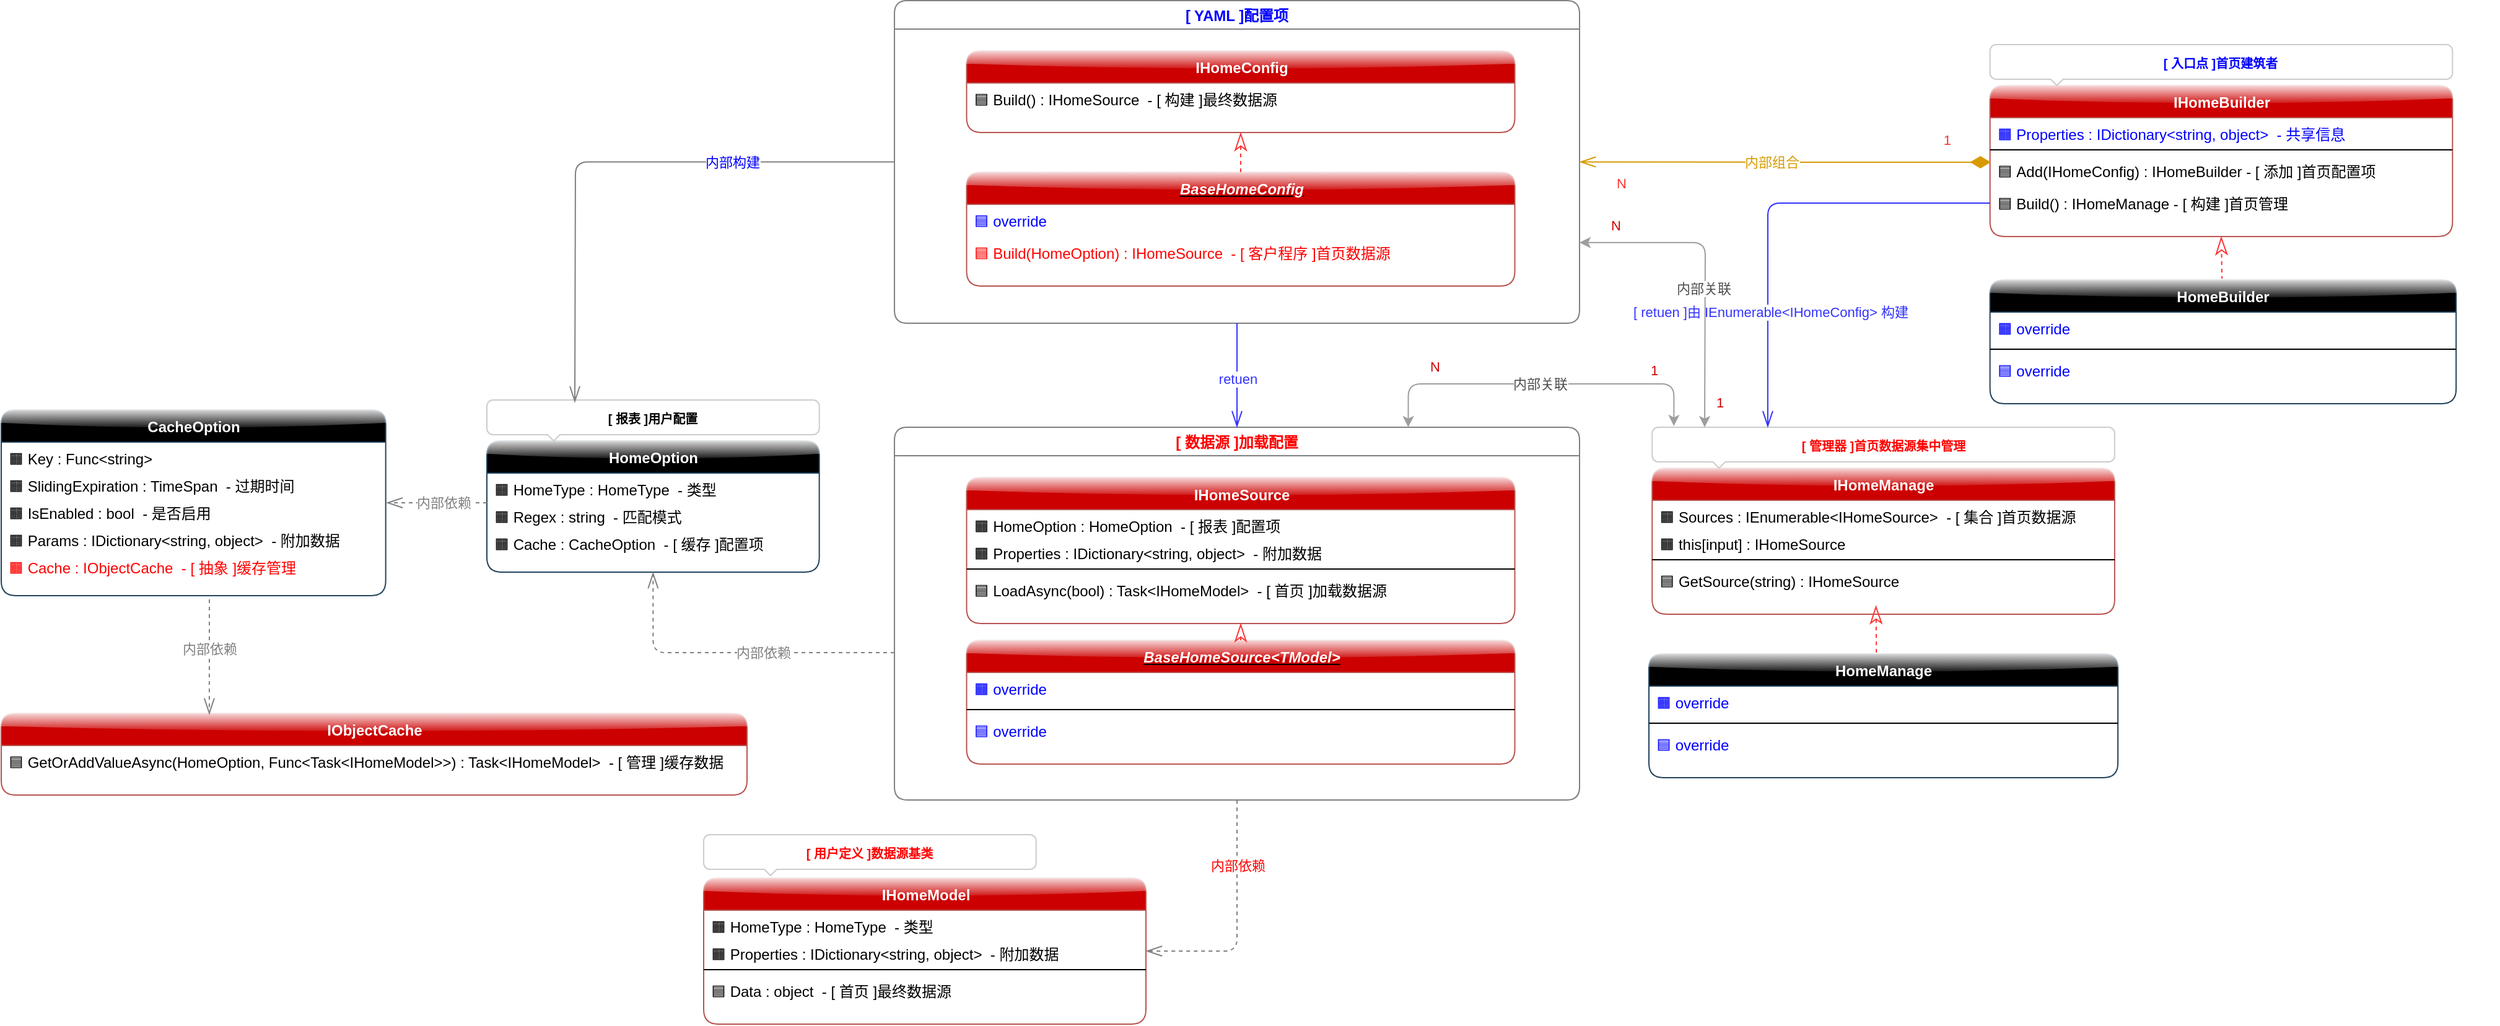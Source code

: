 <mxfile version="15.8.7" type="device"><diagram id="SY7ns65x8d1yD-m2NZGZ" name="第 1 页"><mxGraphModel dx="1929" dy="865" grid="1" gridSize="7" guides="1" tooltips="1" connect="1" arrows="1" fold="1" page="1" pageScale="1" pageWidth="827" pageHeight="1169" math="0" shadow="0"><root><mxCell id="0"/><mxCell id="1" parent="0"/><mxCell id="hZXNGNh2uMzxgS16nsHw-1" value="" style="group;rounded=1;" parent="1" vertex="1" connectable="0"><mxGeometry x="812" y="168" width="448" height="175" as="geometry"/></mxCell><mxCell id="hZXNGNh2uMzxgS16nsHw-2" value="&lt;div style=&quot;text-align: left&quot;&gt;&lt;font color=&quot;#ffffff&quot;&gt;IHomeBuilder&lt;/font&gt;&lt;br&gt;&lt;/div&gt;" style="swimlane;fontStyle=1;align=center;verticalAlign=top;childLayout=stackLayout;horizontal=1;startSize=26;horizontalStack=0;resizeParent=1;resizeParentMax=0;resizeLast=0;collapsible=1;marginBottom=0;html=1;strokeColor=#b85450;fillColor=#CC0000;glass=1;rounded=1;" parent="hZXNGNh2uMzxgS16nsHw-1" vertex="1"><mxGeometry x="37.333" y="53" width="373.333" height="122" as="geometry"><mxRectangle x="37.333" y="53" width="105" height="28" as="alternateBounds"/></mxGeometry></mxCell><mxCell id="hZXNGNh2uMzxgS16nsHw-3" value="🟧 Properties : IDictionary&lt;string, object&gt;  - 共享信息" style="text;strokeColor=none;fillColor=none;align=left;verticalAlign=top;spacingLeft=4;spacingRight=4;overflow=hidden;rotatable=0;points=[[0,0.5],[1,0.5]];portConstraint=eastwest;rounded=1;fontColor=#0000FF;" parent="hZXNGNh2uMzxgS16nsHw-2" vertex="1"><mxGeometry y="26" width="373.333" height="22" as="geometry"/></mxCell><mxCell id="hZXNGNh2uMzxgS16nsHw-4" value="" style="line;strokeWidth=1;fillColor=none;align=left;verticalAlign=middle;spacingTop=-1;spacingLeft=3;spacingRight=3;rotatable=0;labelPosition=right;points=[];portConstraint=eastwest;rounded=1;" parent="hZXNGNh2uMzxgS16nsHw-2" vertex="1"><mxGeometry y="48" width="373.333" height="8" as="geometry"/></mxCell><mxCell id="hZXNGNh2uMzxgS16nsHw-5" value="🟦 Add(IHomeConfig) : IHomeBuilder - [ 添加 ]首页配置项" style="text;strokeColor=none;fillColor=none;align=left;verticalAlign=top;spacingLeft=4;spacingRight=4;overflow=hidden;rotatable=0;points=[[0,0.5],[1,0.5]];portConstraint=eastwest;rounded=1;" parent="hZXNGNh2uMzxgS16nsHw-2" vertex="1"><mxGeometry y="56" width="373.333" height="26" as="geometry"/></mxCell><mxCell id="hZXNGNh2uMzxgS16nsHw-7" value="🟦 Build() : IHomeManage - [ 构建 ]首页管理" style="text;strokeColor=none;fillColor=none;align=left;verticalAlign=top;spacingLeft=4;spacingRight=4;overflow=hidden;rotatable=0;points=[[0,0.5],[1,0.5]];portConstraint=eastwest;rounded=1;" parent="hZXNGNh2uMzxgS16nsHw-2" vertex="1"><mxGeometry y="82" width="373.333" height="26" as="geometry"/></mxCell><mxCell id="hZXNGNh2uMzxgS16nsHw-21" value="" style="text;strokeColor=none;fillColor=none;align=left;verticalAlign=middle;spacingTop=-1;spacingLeft=4;spacingRight=4;rotatable=0;labelPosition=right;points=[];portConstraint=eastwest;" parent="hZXNGNh2uMzxgS16nsHw-2" vertex="1"><mxGeometry y="108" width="373.333" height="14" as="geometry"/></mxCell><mxCell id="hZXNGNh2uMzxgS16nsHw-6" value="&lt;font color=&quot;#0000ff&quot;&gt;[ 入口点 ]首页建筑者&lt;/font&gt;" style="html=1;shadow=0;dashed=0;shape=mxgraph.bootstrap.popover;fillColor=#ffffff;strokeColor=#CCCCCC;dx=54;dy=5;rSize=5;whiteSpace=wrap;verticalAlign=top;spacing=10;fontSize=10;spacingLeft=0;align=center;spacingTop=-5;sketch=0;rounded=1;fontStyle=1" parent="hZXNGNh2uMzxgS16nsHw-1" vertex="1"><mxGeometry x="37.333" y="20" width="373.333" height="33" as="geometry"/></mxCell><mxCell id="hZXNGNh2uMzxgS16nsHw-14" value="" style="endArrow=classicThin;dashed=1;endFill=0;endSize=12;html=1;startSize=6;strokeColor=#FF3333;entryX=0.5;entryY=1;entryDx=0;entryDy=0;" parent="1" source="hZXNGNh2uMzxgS16nsHw-15" target="hZXNGNh2uMzxgS16nsHw-2" edge="1"><mxGeometry width="160" relative="1" as="geometry"><mxPoint x="1023" y="385" as="sourcePoint"/><mxPoint x="1023" y="343" as="targetPoint"/></mxGeometry></mxCell><mxCell id="hZXNGNh2uMzxgS16nsHw-15" value="&lt;font color=&quot;#ffffff&quot;&gt;HomeBuilder&lt;/font&gt;" style="swimlane;fontStyle=1;align=center;verticalAlign=top;childLayout=stackLayout;horizontal=1;startSize=26;horizontalStack=0;resizeParent=1;resizeParentMax=0;resizeLast=0;collapsible=1;marginBottom=0;html=1;strokeColor=#23445d;glass=1;fillColor=#000000;rounded=1;" parent="1" vertex="1"><mxGeometry x="849.33" y="378" width="376.25" height="100" as="geometry"/></mxCell><mxCell id="hZXNGNh2uMzxgS16nsHw-20" value="🟧 override" style="text;strokeColor=none;fillColor=none;align=left;verticalAlign=top;spacingLeft=4;spacingRight=4;overflow=hidden;rotatable=0;points=[[0,0.5],[1,0.5]];portConstraint=eastwest;fontColor=#0000FF;rounded=1;" parent="hZXNGNh2uMzxgS16nsHw-15" vertex="1"><mxGeometry y="26" width="376.25" height="26" as="geometry"/></mxCell><mxCell id="hZXNGNh2uMzxgS16nsHw-17" value="" style="line;strokeWidth=1;fillColor=none;align=left;verticalAlign=middle;spacingTop=-1;spacingLeft=3;spacingRight=3;rotatable=0;labelPosition=right;points=[];portConstraint=eastwest;rounded=1;" parent="hZXNGNh2uMzxgS16nsHw-15" vertex="1"><mxGeometry y="52" width="376.25" height="8" as="geometry"/></mxCell><mxCell id="hZXNGNh2uMzxgS16nsHw-19" value="🟦 override" style="text;strokeColor=none;fillColor=none;align=left;verticalAlign=top;spacingLeft=4;spacingRight=4;overflow=hidden;rotatable=0;points=[[0,0.5],[1,0.5]];portConstraint=eastwest;fontColor=#0000FF;rounded=1;" parent="hZXNGNh2uMzxgS16nsHw-15" vertex="1"><mxGeometry y="60" width="376.25" height="26" as="geometry"/></mxCell><mxCell id="hZXNGNh2uMzxgS16nsHw-22" value="" style="text;strokeColor=none;fillColor=none;align=left;verticalAlign=middle;spacingTop=-1;spacingLeft=4;spacingRight=4;rotatable=0;labelPosition=right;points=[];portConstraint=eastwest;" parent="hZXNGNh2uMzxgS16nsHw-15" vertex="1"><mxGeometry y="86" width="376.25" height="14" as="geometry"/></mxCell><mxCell id="hZXNGNh2uMzxgS16nsHw-38" value="[ YAML ]配置项" style="swimlane;sketch=0;strokeColor=#808080;align=center;rounded=1;fontColor=#0000FF;" parent="1" vertex="1"><mxGeometry x="-35" y="152.5" width="553" height="260.5" as="geometry"><mxRectangle x="-35" y="152.5" width="84" height="28" as="alternateBounds"/></mxGeometry></mxCell><mxCell id="hZXNGNh2uMzxgS16nsHw-32" value="" style="group;rounded=1;" parent="hZXNGNh2uMzxgS16nsHw-38" vertex="1" connectable="0"><mxGeometry x="14" y="85.5" width="531" height="155" as="geometry"/></mxCell><mxCell id="hZXNGNh2uMzxgS16nsHw-33" value="&lt;div style=&quot;text-align: left&quot;&gt;&lt;font color=&quot;#ffffff&quot;&gt;BaseHomeConfig&lt;/font&gt;&lt;br&gt;&lt;/div&gt;" style="swimlane;fontStyle=7;align=center;verticalAlign=top;childLayout=stackLayout;horizontal=1;startSize=26;horizontalStack=0;resizeParent=1;resizeParentMax=0;resizeLast=0;collapsible=1;marginBottom=0;html=1;strokeColor=#b85450;fillColor=#CC0000;glass=1;rounded=1;" parent="hZXNGNh2uMzxgS16nsHw-32" vertex="1"><mxGeometry x="44.25" y="53" width="442.5" height="92" as="geometry"/></mxCell><mxCell id="hZXNGNh2uMzxgS16nsHw-41" value="🟦 override" style="text;strokeColor=none;fillColor=none;align=left;verticalAlign=top;spacingLeft=4;spacingRight=4;overflow=hidden;rotatable=0;points=[[0,0.5],[1,0.5]];portConstraint=eastwest;fontColor=#0000FF;rounded=1;" parent="hZXNGNh2uMzxgS16nsHw-33" vertex="1"><mxGeometry y="26" width="442.5" height="26" as="geometry"/></mxCell><mxCell id="hZXNGNh2uMzxgS16nsHw-42" value="🟦 Build(HomeOption) : IHomeSource  - [ 客户程序 ]首页数据源" style="text;strokeColor=none;fillColor=none;align=left;verticalAlign=top;spacingLeft=4;spacingRight=4;overflow=hidden;rotatable=0;points=[[0,0.5],[1,0.5]];portConstraint=eastwest;rounded=1;fontColor=#FF0000;" parent="hZXNGNh2uMzxgS16nsHw-33" vertex="1"><mxGeometry y="52" width="442.5" height="26" as="geometry"/></mxCell><mxCell id="hZXNGNh2uMzxgS16nsHw-43" value="" style="text;strokeColor=none;fillColor=none;align=left;verticalAlign=middle;spacingTop=-1;spacingLeft=4;spacingRight=4;rotatable=0;labelPosition=right;points=[];portConstraint=eastwest;fontColor=#0000FF;" parent="hZXNGNh2uMzxgS16nsHw-33" vertex="1"><mxGeometry y="78" width="442.5" height="14" as="geometry"/></mxCell><mxCell id="hZXNGNh2uMzxgS16nsHw-40" value="" style="endArrow=classicThin;dashed=1;endFill=0;endSize=12;html=1;startSize=6;strokeColor=#FF3333;exitX=0.5;exitY=0;exitDx=0;exitDy=0;entryX=0.5;entryY=1;entryDx=0;entryDy=0;" parent="hZXNGNh2uMzxgS16nsHw-38" source="hZXNGNh2uMzxgS16nsHw-33" target="hZXNGNh2uMzxgS16nsHw-25" edge="1"><mxGeometry width="160" relative="1" as="geometry"><mxPoint x="484.433" y="266" as="sourcePoint"/><mxPoint x="246" y="161" as="targetPoint"/></mxGeometry></mxCell><mxCell id="hZXNGNh2uMzxgS16nsHw-25" value="&lt;div style=&quot;text-align: left&quot;&gt;&lt;font color=&quot;#ffffff&quot;&gt;IHomeConfig&lt;/font&gt;&lt;br&gt;&lt;/div&gt;" style="swimlane;fontStyle=1;align=center;verticalAlign=top;childLayout=stackLayout;horizontal=1;startSize=26;horizontalStack=0;resizeParent=1;resizeParentMax=0;resizeLast=0;collapsible=1;marginBottom=0;html=1;strokeColor=#b85450;fillColor=#CC0000;glass=1;rounded=1;" parent="hZXNGNh2uMzxgS16nsHw-38" vertex="1"><mxGeometry x="58.25" y="40.5" width="442.5" height="66" as="geometry"><mxRectangle x="37.333" y="53" width="105" height="28" as="alternateBounds"/></mxGeometry></mxCell><mxCell id="hZXNGNh2uMzxgS16nsHw-28" value="🟦 Build() : IHomeSource  - [ 构建 ]最终数据源" style="text;strokeColor=none;fillColor=none;align=left;verticalAlign=top;spacingLeft=4;spacingRight=4;overflow=hidden;rotatable=0;points=[[0,0.5],[1,0.5]];portConstraint=eastwest;rounded=1;" parent="hZXNGNh2uMzxgS16nsHw-25" vertex="1"><mxGeometry y="26" width="442.5" height="26" as="geometry"/></mxCell><mxCell id="hZXNGNh2uMzxgS16nsHw-30" value="" style="text;strokeColor=none;fillColor=none;align=left;verticalAlign=middle;spacingTop=-1;spacingLeft=4;spacingRight=4;rotatable=0;labelPosition=right;points=[];portConstraint=eastwest;" parent="hZXNGNh2uMzxgS16nsHw-25" vertex="1"><mxGeometry y="52" width="442.5" height="14" as="geometry"/></mxCell><mxCell id="hZXNGNh2uMzxgS16nsHw-49" value="" style="group;rounded=1;" parent="1" vertex="1" connectable="0"><mxGeometry x="-378" y="455" width="322" height="159" as="geometry"/></mxCell><mxCell id="hZXNGNh2uMzxgS16nsHw-50" value="&lt;font color=&quot;#ffffff&quot;&gt;HomeOption&lt;/font&gt;" style="swimlane;fontStyle=1;align=center;verticalAlign=top;childLayout=stackLayout;horizontal=1;startSize=26;horizontalStack=0;resizeParent=1;resizeParentMax=0;resizeLast=0;collapsible=1;marginBottom=0;html=1;strokeColor=#23445d;glass=1;fillColor=#000000;rounded=1;" parent="hZXNGNh2uMzxgS16nsHw-49" vertex="1"><mxGeometry x="14.003" y="53" width="268.333" height="106" as="geometry"><mxRectangle x="14.003" y="53" width="98" height="28" as="alternateBounds"/></mxGeometry></mxCell><mxCell id="jyAN3Wuhjt9Z0SbVjXpQ-43" value="🟧 HomeType : HomeType  - 类型" style="text;strokeColor=none;fillColor=none;align=left;verticalAlign=top;spacingLeft=4;spacingRight=4;overflow=hidden;rotatable=0;points=[[0,0.5],[1,0.5]];portConstraint=eastwest;rounded=1;" parent="hZXNGNh2uMzxgS16nsHw-50" vertex="1"><mxGeometry y="26" width="268.333" height="22" as="geometry"/></mxCell><mxCell id="jyAN3Wuhjt9Z0SbVjXpQ-41" value="🟧 Regex : string  - 匹配模式" style="text;strokeColor=none;fillColor=none;align=left;verticalAlign=top;spacingLeft=4;spacingRight=4;overflow=hidden;rotatable=0;points=[[0,0.5],[1,0.5]];portConstraint=eastwest;rounded=1;" parent="hZXNGNh2uMzxgS16nsHw-50" vertex="1"><mxGeometry y="48" width="268.333" height="22" as="geometry"/></mxCell><mxCell id="jyAN3Wuhjt9Z0SbVjXpQ-42" value="🟧 Cache : CacheOption  - [ 缓存 ]配置项" style="text;strokeColor=none;fillColor=none;align=left;verticalAlign=top;spacingLeft=4;spacingRight=4;overflow=hidden;rotatable=0;points=[[0,0.5],[1,0.5]];portConstraint=eastwest;rounded=1;" parent="hZXNGNh2uMzxgS16nsHw-50" vertex="1"><mxGeometry y="70" width="268.333" height="22" as="geometry"/></mxCell><mxCell id="hZXNGNh2uMzxgS16nsHw-58" value="" style="text;strokeColor=none;fillColor=none;align=left;verticalAlign=middle;spacingTop=-1;spacingLeft=4;spacingRight=4;rotatable=0;labelPosition=right;points=[];portConstraint=eastwest;fontColor=#FF0000;" parent="hZXNGNh2uMzxgS16nsHw-50" vertex="1"><mxGeometry y="92" width="268.333" height="14" as="geometry"/></mxCell><mxCell id="hZXNGNh2uMzxgS16nsHw-54" value="&lt;b&gt;[ 报表 ]用户配置&lt;/b&gt;" style="html=1;shadow=0;dashed=0;shape=mxgraph.bootstrap.popover;fillColor=#ffffff;strokeColor=#CCCCCC;dx=54;dy=5;rSize=5;whiteSpace=wrap;verticalAlign=top;spacing=10;fontSize=10;spacingLeft=0;align=center;spacingTop=-5;sketch=0;rounded=1;" parent="hZXNGNh2uMzxgS16nsHw-49" vertex="1"><mxGeometry x="14.003" y="20" width="268.333" height="33" as="geometry"/></mxCell><mxCell id="hZXNGNh2uMzxgS16nsHw-59" value="&lt;font color=&quot;#0000ff&quot;&gt;内部构建&lt;/font&gt;" style="endArrow=openThin;endSize=11;html=1;fontColor=#000000;endFill=0;fillColor=#bac8d3;strokeColor=#808080;edgeStyle=orthogonalEdgeStyle;exitX=0;exitY=0.5;exitDx=0;exitDy=0;" parent="1" source="hZXNGNh2uMzxgS16nsHw-38" edge="1"><mxGeometry x="-0.418" width="160" relative="1" as="geometry"><mxPoint x="-35" y="390" as="sourcePoint"/><mxPoint x="-293" y="477" as="targetPoint"/><mxPoint as="offset"/></mxGeometry></mxCell><mxCell id="jyAN3Wuhjt9Z0SbVjXpQ-1" value="&lt;font color=&quot;#d79b00&quot;&gt;内部组合&lt;/font&gt;" style="endArrow=openThin;html=1;endSize=11;startArrow=diamondThin;startSize=14;startFill=1;edgeStyle=orthogonalEdgeStyle;fontColor=#000000;fillColor=#ffcd28;gradientColor=#ffa500;strokeColor=#D79B00;endFill=0;exitX=0.002;exitY=0.231;exitDx=0;exitDy=0;entryX=1;entryY=0.5;entryDx=0;entryDy=0;exitPerimeter=0;" parent="1" source="hZXNGNh2uMzxgS16nsHw-5" target="hZXNGNh2uMzxgS16nsHw-38" edge="1"><mxGeometry x="0.067" relative="1" as="geometry"><mxPoint x="371" y="192" as="sourcePoint"/><mxPoint x="371" y="42" as="targetPoint"/><mxPoint as="offset"/></mxGeometry></mxCell><mxCell id="jyAN3Wuhjt9Z0SbVjXpQ-2" value="N" style="edgeLabel;resizable=0;html=1;align=left;verticalAlign=top;fontColor=#FF3333;rounded=1;" parent="jyAN3Wuhjt9Z0SbVjXpQ-1" connectable="0" vertex="1"><mxGeometry x="-1" relative="1" as="geometry"><mxPoint x="-304.08" y="3.99" as="offset"/></mxGeometry></mxCell><mxCell id="jyAN3Wuhjt9Z0SbVjXpQ-3" value="1" style="edgeLabel;resizable=0;html=1;align=right;verticalAlign=top;fontColor=#FF3333;rounded=1;" parent="jyAN3Wuhjt9Z0SbVjXpQ-1" connectable="0" vertex="1"><mxGeometry x="1" relative="1" as="geometry"><mxPoint x="300.72" y="-30.75" as="offset"/></mxGeometry></mxCell><mxCell id="jyAN3Wuhjt9Z0SbVjXpQ-4" value="[ 数据源 ]加载配置" style="swimlane;sketch=0;strokeColor=#808080;align=center;rounded=1;fontColor=#FF0000;" parent="1" vertex="1"><mxGeometry x="-35" y="497" width="553" height="301" as="geometry"><mxRectangle x="-35" y="497" width="84" height="28" as="alternateBounds"/></mxGeometry></mxCell><mxCell id="jyAN3Wuhjt9Z0SbVjXpQ-5" value="" style="group;rounded=1;" parent="jyAN3Wuhjt9Z0SbVjXpQ-4" vertex="1" connectable="0"><mxGeometry x="14" y="119" width="531" height="155" as="geometry"/></mxCell><mxCell id="jyAN3Wuhjt9Z0SbVjXpQ-6" value="&lt;div style=&quot;text-align: left&quot;&gt;&lt;font color=&quot;#ffffff&quot;&gt;BaseHomeSource&amp;lt;TModel&amp;gt;&lt;/font&gt;&lt;br&gt;&lt;/div&gt;" style="swimlane;fontStyle=7;align=center;verticalAlign=top;childLayout=stackLayout;horizontal=1;startSize=26;horizontalStack=0;resizeParent=1;resizeParentMax=0;resizeLast=0;collapsible=1;marginBottom=0;html=1;strokeColor=#b85450;fillColor=#CC0000;glass=1;rounded=1;" parent="jyAN3Wuhjt9Z0SbVjXpQ-5" vertex="1"><mxGeometry x="44.25" y="53" width="442.5" height="100" as="geometry"/></mxCell><mxCell id="jyAN3Wuhjt9Z0SbVjXpQ-16" value="🟧 override" style="text;strokeColor=none;fillColor=none;align=left;verticalAlign=top;spacingLeft=4;spacingRight=4;overflow=hidden;rotatable=0;points=[[0,0.5],[1,0.5]];portConstraint=eastwest;fontColor=#0000FF;rounded=1;" parent="jyAN3Wuhjt9Z0SbVjXpQ-6" vertex="1"><mxGeometry y="26" width="442.5" height="26" as="geometry"/></mxCell><mxCell id="jyAN3Wuhjt9Z0SbVjXpQ-17" value="" style="line;strokeWidth=1;fillColor=none;align=left;verticalAlign=middle;spacingTop=-1;spacingLeft=3;spacingRight=3;rotatable=0;labelPosition=right;points=[];portConstraint=eastwest;rounded=1;" parent="jyAN3Wuhjt9Z0SbVjXpQ-6" vertex="1"><mxGeometry y="52" width="442.5" height="8" as="geometry"/></mxCell><mxCell id="jyAN3Wuhjt9Z0SbVjXpQ-7" value="🟦 override" style="text;strokeColor=none;fillColor=none;align=left;verticalAlign=top;spacingLeft=4;spacingRight=4;overflow=hidden;rotatable=0;points=[[0,0.5],[1,0.5]];portConstraint=eastwest;fontColor=#0000FF;rounded=1;" parent="jyAN3Wuhjt9Z0SbVjXpQ-6" vertex="1"><mxGeometry y="60" width="442.5" height="26" as="geometry"/></mxCell><mxCell id="jyAN3Wuhjt9Z0SbVjXpQ-9" value="" style="text;strokeColor=none;fillColor=none;align=left;verticalAlign=middle;spacingTop=-1;spacingLeft=4;spacingRight=4;rotatable=0;labelPosition=right;points=[];portConstraint=eastwest;fontColor=#0000FF;" parent="jyAN3Wuhjt9Z0SbVjXpQ-6" vertex="1"><mxGeometry y="86" width="442.5" height="14" as="geometry"/></mxCell><mxCell id="jyAN3Wuhjt9Z0SbVjXpQ-10" value="" style="endArrow=classicThin;dashed=1;endFill=0;endSize=12;html=1;startSize=6;strokeColor=#FF3333;exitX=0.5;exitY=0;exitDx=0;exitDy=0;entryX=0.5;entryY=1;entryDx=0;entryDy=0;" parent="jyAN3Wuhjt9Z0SbVjXpQ-4" source="jyAN3Wuhjt9Z0SbVjXpQ-6" target="jyAN3Wuhjt9Z0SbVjXpQ-11" edge="1"><mxGeometry width="160" relative="1" as="geometry"><mxPoint x="484.433" y="266" as="sourcePoint"/><mxPoint x="246" y="161" as="targetPoint"/></mxGeometry></mxCell><mxCell id="jyAN3Wuhjt9Z0SbVjXpQ-11" value="&lt;div style=&quot;text-align: left&quot;&gt;&lt;font color=&quot;#ffffff&quot;&gt;IHomeSource&lt;/font&gt;&lt;br&gt;&lt;/div&gt;" style="swimlane;fontStyle=1;align=center;verticalAlign=top;childLayout=stackLayout;horizontal=1;startSize=26;horizontalStack=0;resizeParent=1;resizeParentMax=0;resizeLast=0;collapsible=1;marginBottom=0;html=1;strokeColor=#b85450;fillColor=#CC0000;glass=1;rounded=1;" parent="jyAN3Wuhjt9Z0SbVjXpQ-4" vertex="1"><mxGeometry x="58.25" y="40.5" width="442.5" height="118" as="geometry"><mxRectangle x="37.333" y="53" width="105" height="28" as="alternateBounds"/></mxGeometry></mxCell><mxCell id="jyAN3Wuhjt9Z0SbVjXpQ-14" value="🟧 HomeOption : HomeOption  - [ 报表 ]配置项" style="text;strokeColor=none;fillColor=none;align=left;verticalAlign=top;spacingLeft=4;spacingRight=4;overflow=hidden;rotatable=0;points=[[0,0.5],[1,0.5]];portConstraint=eastwest;rounded=1;" parent="jyAN3Wuhjt9Z0SbVjXpQ-11" vertex="1"><mxGeometry y="26" width="442.5" height="22" as="geometry"/></mxCell><mxCell id="uNJPFzt8J9n4XxDeCnJy-1" value="🟧 Properties : IDictionary&lt;string, object&gt;  - 附加数据" style="text;strokeColor=none;fillColor=none;align=left;verticalAlign=top;spacingLeft=4;spacingRight=4;overflow=hidden;rotatable=0;points=[[0,0.5],[1,0.5]];portConstraint=eastwest;rounded=1;fontColor=#000000;" vertex="1" parent="jyAN3Wuhjt9Z0SbVjXpQ-11"><mxGeometry y="48" width="442.5" height="22" as="geometry"/></mxCell><mxCell id="jyAN3Wuhjt9Z0SbVjXpQ-15" value="" style="line;strokeWidth=1;fillColor=none;align=left;verticalAlign=middle;spacingTop=-1;spacingLeft=3;spacingRight=3;rotatable=0;labelPosition=right;points=[];portConstraint=eastwest;rounded=1;" parent="jyAN3Wuhjt9Z0SbVjXpQ-11" vertex="1"><mxGeometry y="70" width="442.5" height="8" as="geometry"/></mxCell><mxCell id="jyAN3Wuhjt9Z0SbVjXpQ-12" value="🟦 LoadAsync(bool) : Task&lt;IHomeModel&gt;  - [ 首页 ]加载数据源" style="text;strokeColor=none;fillColor=none;align=left;verticalAlign=top;spacingLeft=4;spacingRight=4;overflow=hidden;rotatable=0;points=[[0,0.5],[1,0.5]];portConstraint=eastwest;rounded=1;" parent="jyAN3Wuhjt9Z0SbVjXpQ-11" vertex="1"><mxGeometry y="78" width="442.5" height="26" as="geometry"/></mxCell><mxCell id="jyAN3Wuhjt9Z0SbVjXpQ-13" value="" style="text;strokeColor=none;fillColor=none;align=left;verticalAlign=middle;spacingTop=-1;spacingLeft=4;spacingRight=4;rotatable=0;labelPosition=right;points=[];portConstraint=eastwest;" parent="jyAN3Wuhjt9Z0SbVjXpQ-11" vertex="1"><mxGeometry y="104" width="442.5" height="14" as="geometry"/></mxCell><mxCell id="jyAN3Wuhjt9Z0SbVjXpQ-18" value="&lt;font color=&quot;#808080&quot;&gt;内部依赖&lt;/font&gt;" style="endArrow=openThin;endSize=11;dashed=1;html=1;fontColor=#000000;endFill=0;fillColor=#bac8d3;strokeColor=#808080;edgeStyle=orthogonalEdgeStyle;entryX=0.5;entryY=1;entryDx=0;entryDy=0;" parent="1" target="hZXNGNh2uMzxgS16nsHw-50" edge="1"><mxGeometry x="-0.184" width="160" relative="1" as="geometry"><mxPoint x="-35" y="679" as="sourcePoint"/><mxPoint x="-301" y="623" as="targetPoint"/><mxPoint as="offset"/><Array as="points"><mxPoint x="-35" y="679"/><mxPoint x="-230" y="679"/></Array></mxGeometry></mxCell><mxCell id="jyAN3Wuhjt9Z0SbVjXpQ-19" value="&lt;font color=&quot;#3333ff&quot;&gt;retuen&lt;/font&gt;" style="endArrow=openThin;endSize=11;html=1;fontColor=#000000;endFill=0;fillColor=#0050ef;strokeColor=#3333FF;exitX=0.5;exitY=1;exitDx=0;exitDy=0;entryX=0.5;entryY=0;entryDx=0;entryDy=0;" parent="1" source="hZXNGNh2uMzxgS16nsHw-38" target="jyAN3Wuhjt9Z0SbVjXpQ-4" edge="1"><mxGeometry x="0.067" width="160" relative="1" as="geometry"><mxPoint x="708" y="192" as="sourcePoint"/><mxPoint x="708" y="42" as="targetPoint"/><mxPoint as="offset"/><Array as="points"/></mxGeometry></mxCell><mxCell id="jyAN3Wuhjt9Z0SbVjXpQ-20" value="" style="group;rounded=1;" parent="1" vertex="1" connectable="0"><mxGeometry x="532" y="490" width="487.957" height="175" as="geometry"/></mxCell><mxCell id="jyAN3Wuhjt9Z0SbVjXpQ-21" value="&lt;div style=&quot;text-align: left&quot;&gt;&lt;font color=&quot;#ffffff&quot;&gt;IHomeManage&lt;/font&gt;&lt;br&gt;&lt;/div&gt;" style="swimlane;fontStyle=1;align=center;verticalAlign=top;childLayout=stackLayout;horizontal=1;startSize=26;horizontalStack=0;resizeParent=1;resizeParentMax=0;resizeLast=0;collapsible=1;marginBottom=0;html=1;strokeColor=#b85450;fillColor=#CC0000;glass=1;rounded=1;" parent="jyAN3Wuhjt9Z0SbVjXpQ-20" vertex="1"><mxGeometry x="44.623" y="40" width="373.333" height="118" as="geometry"><mxRectangle x="44.623" y="40" width="105" height="28" as="alternateBounds"/></mxGeometry></mxCell><mxCell id="jyAN3Wuhjt9Z0SbVjXpQ-22" value="🟧 Sources : IEnumerable&lt;IHomeSource&gt;  - [ 集合 ]首页数据源" style="text;strokeColor=none;fillColor=none;align=left;verticalAlign=top;spacingLeft=4;spacingRight=4;overflow=hidden;rotatable=0;points=[[0,0.5],[1,0.5]];portConstraint=eastwest;rounded=1;" parent="jyAN3Wuhjt9Z0SbVjXpQ-21" vertex="1"><mxGeometry y="26" width="373.333" height="22" as="geometry"/></mxCell><mxCell id="jyAN3Wuhjt9Z0SbVjXpQ-30" value="🟧 this[input] : IHomeSource  " style="text;strokeColor=none;fillColor=none;align=left;verticalAlign=top;spacingLeft=4;spacingRight=4;overflow=hidden;rotatable=0;points=[[0,0.5],[1,0.5]];portConstraint=eastwest;rounded=1;" parent="jyAN3Wuhjt9Z0SbVjXpQ-21" vertex="1"><mxGeometry y="48" width="373.333" height="22" as="geometry"/></mxCell><mxCell id="jyAN3Wuhjt9Z0SbVjXpQ-23" value="" style="line;strokeWidth=1;fillColor=none;align=left;verticalAlign=middle;spacingTop=-1;spacingLeft=3;spacingRight=3;rotatable=0;labelPosition=right;points=[];portConstraint=eastwest;rounded=1;" parent="jyAN3Wuhjt9Z0SbVjXpQ-21" vertex="1"><mxGeometry y="70" width="373.333" height="8" as="geometry"/></mxCell><mxCell id="jyAN3Wuhjt9Z0SbVjXpQ-24" value="🟦 GetSource(string) : IHomeSource" style="text;strokeColor=none;fillColor=none;align=left;verticalAlign=top;spacingLeft=4;spacingRight=4;overflow=hidden;rotatable=0;points=[[0,0.5],[1,0.5]];portConstraint=eastwest;rounded=1;" parent="jyAN3Wuhjt9Z0SbVjXpQ-21" vertex="1"><mxGeometry y="78" width="373.333" height="26" as="geometry"/></mxCell><mxCell id="jyAN3Wuhjt9Z0SbVjXpQ-26" value="" style="text;strokeColor=none;fillColor=none;align=left;verticalAlign=middle;spacingTop=-1;spacingLeft=4;spacingRight=4;rotatable=0;labelPosition=right;points=[];portConstraint=eastwest;" parent="jyAN3Wuhjt9Z0SbVjXpQ-21" vertex="1"><mxGeometry y="104" width="373.333" height="14" as="geometry"/></mxCell><mxCell id="jyAN3Wuhjt9Z0SbVjXpQ-27" value="&lt;font color=&quot;#ff0000&quot;&gt;[ 管理器 ]首页数据源集中管理&lt;/font&gt;" style="html=1;shadow=0;dashed=0;shape=mxgraph.bootstrap.popover;fillColor=#ffffff;strokeColor=#CCCCCC;dx=54;dy=5;rSize=5;whiteSpace=wrap;verticalAlign=top;spacing=10;fontSize=10;spacingLeft=0;align=center;spacingTop=-5;sketch=0;rounded=1;fontStyle=1" parent="jyAN3Wuhjt9Z0SbVjXpQ-20" vertex="1"><mxGeometry x="44.623" y="7" width="373.333" height="33" as="geometry"/></mxCell><mxCell id="jyAN3Wuhjt9Z0SbVjXpQ-31" value="&lt;font color=&quot;#3333ff&quot;&gt;[ retuen ]由 IEnumerable&amp;lt;IHomeConfig&amp;gt; 构建&lt;/font&gt;" style="endArrow=openThin;endSize=11;html=1;fontColor=#000000;endFill=0;fillColor=#0050ef;strokeColor=#3333FF;exitX=0;exitY=0.5;exitDx=0;exitDy=0;edgeStyle=orthogonalEdgeStyle;entryX=0.25;entryY=0;entryDx=0;entryDy=0;entryPerimeter=0;" parent="1" source="hZXNGNh2uMzxgS16nsHw-7" target="jyAN3Wuhjt9Z0SbVjXpQ-27" edge="1"><mxGeometry x="0.485" y="2" width="160" relative="1" as="geometry"><mxPoint x="658" y="336" as="sourcePoint"/><mxPoint x="735" y="504" as="targetPoint"/><mxPoint as="offset"/></mxGeometry></mxCell><mxCell id="jyAN3Wuhjt9Z0SbVjXpQ-35" value="" style="endArrow=classicThin;dashed=1;endFill=0;endSize=12;html=1;startSize=6;strokeColor=#FF3333;exitX=0.485;exitY=-0.01;exitDx=0;exitDy=0;exitPerimeter=0;" parent="1" source="jyAN3Wuhjt9Z0SbVjXpQ-36" edge="1"><mxGeometry width="160" relative="1" as="geometry"><mxPoint x="734.54" y="694" as="sourcePoint"/><mxPoint x="757.29" y="641" as="targetPoint"/></mxGeometry></mxCell><mxCell id="jyAN3Wuhjt9Z0SbVjXpQ-36" value="&lt;font color=&quot;#ffffff&quot;&gt;HomeManage&lt;/font&gt;" style="swimlane;fontStyle=1;align=center;verticalAlign=top;childLayout=stackLayout;horizontal=1;startSize=26;horizontalStack=0;resizeParent=1;resizeParentMax=0;resizeLast=0;collapsible=1;marginBottom=0;html=1;strokeColor=#23445d;glass=1;fillColor=#000000;rounded=1;" parent="1" vertex="1"><mxGeometry x="574.0" y="680" width="378.58" height="100" as="geometry"><mxRectangle x="644.0" y="692.5" width="105" height="28" as="alternateBounds"/></mxGeometry></mxCell><mxCell id="jyAN3Wuhjt9Z0SbVjXpQ-37" value="🟧 override" style="text;strokeColor=none;fillColor=none;align=left;verticalAlign=top;spacingLeft=4;spacingRight=4;overflow=hidden;rotatable=0;points=[[0,0.5],[1,0.5]];portConstraint=eastwest;fontColor=#0000FF;rounded=1;" parent="jyAN3Wuhjt9Z0SbVjXpQ-36" vertex="1"><mxGeometry y="26" width="378.58" height="26" as="geometry"/></mxCell><mxCell id="jyAN3Wuhjt9Z0SbVjXpQ-38" value="" style="line;strokeWidth=1;fillColor=none;align=left;verticalAlign=middle;spacingTop=-1;spacingLeft=3;spacingRight=3;rotatable=0;labelPosition=right;points=[];portConstraint=eastwest;rounded=1;" parent="jyAN3Wuhjt9Z0SbVjXpQ-36" vertex="1"><mxGeometry y="52" width="378.58" height="8" as="geometry"/></mxCell><mxCell id="jyAN3Wuhjt9Z0SbVjXpQ-39" value="🟦 override" style="text;strokeColor=none;fillColor=none;align=left;verticalAlign=top;spacingLeft=4;spacingRight=4;overflow=hidden;rotatable=0;points=[[0,0.5],[1,0.5]];portConstraint=eastwest;fontColor=#0000FF;rounded=1;" parent="jyAN3Wuhjt9Z0SbVjXpQ-36" vertex="1"><mxGeometry y="60" width="378.58" height="26" as="geometry"/></mxCell><mxCell id="jyAN3Wuhjt9Z0SbVjXpQ-40" value="" style="text;strokeColor=none;fillColor=none;align=left;verticalAlign=middle;spacingTop=-1;spacingLeft=4;spacingRight=4;rotatable=0;labelPosition=right;points=[];portConstraint=eastwest;" parent="jyAN3Wuhjt9Z0SbVjXpQ-36" vertex="1"><mxGeometry y="86" width="378.58" height="14" as="geometry"/></mxCell><mxCell id="jyAN3Wuhjt9Z0SbVjXpQ-45" value="&lt;font color=&quot;#ffffff&quot;&gt;CacheOption&lt;/font&gt;" style="swimlane;fontStyle=1;align=center;verticalAlign=top;childLayout=stackLayout;horizontal=1;startSize=26;horizontalStack=0;resizeParent=1;resizeParentMax=0;resizeLast=0;collapsible=1;marginBottom=0;html=1;strokeColor=#23445d;glass=1;fillColor=#000000;rounded=1;" parent="1" vertex="1"><mxGeometry x="-756" y="483" width="310.34" height="150" as="geometry"><mxRectangle x="-811.997" y="511" width="98" height="28" as="alternateBounds"/></mxGeometry></mxCell><mxCell id="jyAN3Wuhjt9Z0SbVjXpQ-46" value="🟧 Key : Func&lt;string&gt;" style="text;strokeColor=none;fillColor=none;align=left;verticalAlign=top;spacingLeft=4;spacingRight=4;overflow=hidden;rotatable=0;points=[[0,0.5],[1,0.5]];portConstraint=eastwest;rounded=1;" parent="jyAN3Wuhjt9Z0SbVjXpQ-45" vertex="1"><mxGeometry y="26" width="310.34" height="22" as="geometry"/></mxCell><mxCell id="jyAN3Wuhjt9Z0SbVjXpQ-47" value="🟧 SlidingExpiration : TimeSpan  - 过期时间" style="text;strokeColor=none;fillColor=none;align=left;verticalAlign=top;spacingLeft=4;spacingRight=4;overflow=hidden;rotatable=0;points=[[0,0.5],[1,0.5]];portConstraint=eastwest;rounded=1;" parent="jyAN3Wuhjt9Z0SbVjXpQ-45" vertex="1"><mxGeometry y="48" width="310.34" height="22" as="geometry"/></mxCell><mxCell id="jyAN3Wuhjt9Z0SbVjXpQ-48" value="🟧 IsEnabled : bool  - 是否启用" style="text;strokeColor=none;fillColor=none;align=left;verticalAlign=top;spacingLeft=4;spacingRight=4;overflow=hidden;rotatable=0;points=[[0,0.5],[1,0.5]];portConstraint=eastwest;rounded=1;" parent="jyAN3Wuhjt9Z0SbVjXpQ-45" vertex="1"><mxGeometry y="70" width="310.34" height="22" as="geometry"/></mxCell><mxCell id="7AUSNUq6myW9QqB8IOgT-1" value="🟧 Params : IDictionary&lt;string, object&gt;  - 附加数据" style="text;strokeColor=none;fillColor=none;align=left;verticalAlign=top;spacingLeft=4;spacingRight=4;overflow=hidden;rotatable=0;points=[[0,0.5],[1,0.5]];portConstraint=eastwest;rounded=1;" parent="jyAN3Wuhjt9Z0SbVjXpQ-45" vertex="1"><mxGeometry y="92" width="310.34" height="22" as="geometry"/></mxCell><mxCell id="jyAN3Wuhjt9Z0SbVjXpQ-51" value="🟧 Cache : IObjectCache  - [ 抽象 ]缓存管理" style="text;strokeColor=none;fillColor=none;align=left;verticalAlign=top;spacingLeft=4;spacingRight=4;overflow=hidden;rotatable=0;points=[[0,0.5],[1,0.5]];portConstraint=eastwest;rounded=1;fontColor=#FF0000;" parent="jyAN3Wuhjt9Z0SbVjXpQ-45" vertex="1"><mxGeometry y="114" width="310.34" height="22" as="geometry"/></mxCell><mxCell id="jyAN3Wuhjt9Z0SbVjXpQ-49" value="" style="text;strokeColor=none;fillColor=none;align=left;verticalAlign=middle;spacingTop=-1;spacingLeft=4;spacingRight=4;rotatable=0;labelPosition=right;points=[];portConstraint=eastwest;fontColor=#FF0000;" parent="jyAN3Wuhjt9Z0SbVjXpQ-45" vertex="1"><mxGeometry y="136" width="310.34" height="14" as="geometry"/></mxCell><mxCell id="jyAN3Wuhjt9Z0SbVjXpQ-52" value="&lt;div style=&quot;text-align: left&quot;&gt;&lt;font color=&quot;#ffffff&quot;&gt;IObjectCache&lt;/font&gt;&lt;br&gt;&lt;/div&gt;" style="swimlane;fontStyle=1;align=center;verticalAlign=top;childLayout=stackLayout;horizontal=1;startSize=26;horizontalStack=0;resizeParent=1;resizeParentMax=0;resizeLast=0;collapsible=1;marginBottom=0;html=1;strokeColor=#b85450;fillColor=#CC0000;glass=1;rounded=1;" parent="1" vertex="1"><mxGeometry x="-756" y="728" width="602" height="66" as="geometry"><mxRectangle x="-756" y="728" width="105" height="28" as="alternateBounds"/></mxGeometry></mxCell><mxCell id="jyAN3Wuhjt9Z0SbVjXpQ-55" value="🟦 GetOrAddValueAsync(HomeOption, Func&lt;Task&lt;IHomeModel&gt;&gt;) : Task&lt;IHomeModel&gt;  - [ 管理 ]缓存数据" style="text;strokeColor=none;fillColor=none;align=left;verticalAlign=top;spacingLeft=4;spacingRight=4;overflow=hidden;rotatable=0;points=[[0,0.5],[1,0.5]];portConstraint=eastwest;rounded=1;" parent="jyAN3Wuhjt9Z0SbVjXpQ-52" vertex="1"><mxGeometry y="26" width="602" height="26" as="geometry"/></mxCell><mxCell id="jyAN3Wuhjt9Z0SbVjXpQ-56" value="" style="text;strokeColor=none;fillColor=none;align=left;verticalAlign=middle;spacingTop=-1;spacingLeft=4;spacingRight=4;rotatable=0;labelPosition=right;points=[];portConstraint=eastwest;" parent="jyAN3Wuhjt9Z0SbVjXpQ-52" vertex="1"><mxGeometry y="52" width="602" height="14" as="geometry"/></mxCell><mxCell id="jyAN3Wuhjt9Z0SbVjXpQ-57" value="&lt;font color=&quot;#808080&quot;&gt;内部依赖&lt;/font&gt;" style="endArrow=openThin;endSize=11;dashed=1;html=1;fontColor=#000000;endFill=0;fillColor=#bac8d3;strokeColor=#808080;entryX=1.002;entryY=0.227;entryDx=0;entryDy=0;entryPerimeter=0;" parent="1" target="jyAN3Wuhjt9Z0SbVjXpQ-48" edge="1"><mxGeometry x="-0.137" width="160" relative="1" as="geometry"><mxPoint x="-364" y="558" as="sourcePoint"/><mxPoint x="-546" y="585" as="targetPoint"/><mxPoint as="offset"/><Array as="points"><mxPoint x="-399" y="558"/></Array></mxGeometry></mxCell><mxCell id="jyAN3Wuhjt9Z0SbVjXpQ-58" value="&lt;font color=&quot;#808080&quot;&gt;内部依赖&lt;/font&gt;" style="endArrow=openThin;endSize=11;dashed=1;html=1;fontColor=#000000;endFill=0;fillColor=#bac8d3;strokeColor=#808080;entryX=0.279;entryY=0.015;entryDx=0;entryDy=0;entryPerimeter=0;" parent="1" target="jyAN3Wuhjt9Z0SbVjXpQ-52" edge="1"><mxGeometry x="-0.124" width="160" relative="1" as="geometry"><mxPoint x="-588" y="636" as="sourcePoint"/><mxPoint x="-637" y="728" as="targetPoint"/><mxPoint as="offset"/></mxGeometry></mxCell><mxCell id="jyAN3Wuhjt9Z0SbVjXpQ-59" value="&lt;div style=&quot;text-align: left&quot;&gt;&lt;font color=&quot;#ffffff&quot;&gt;IHomeModel&lt;/font&gt;&lt;br&gt;&lt;/div&gt;" style="swimlane;fontStyle=1;align=center;verticalAlign=top;childLayout=stackLayout;horizontal=1;startSize=26;horizontalStack=0;resizeParent=1;resizeParentMax=0;resizeLast=0;collapsible=1;marginBottom=0;html=1;strokeColor=#b85450;fillColor=#CC0000;glass=1;rounded=1;" parent="1" vertex="1"><mxGeometry x="-189" y="861" width="357" height="118" as="geometry"><mxRectangle x="-819" y="726.5" width="105" height="28" as="alternateBounds"/></mxGeometry></mxCell><mxCell id="jyAN3Wuhjt9Z0SbVjXpQ-62" value="🟧 HomeType : HomeType  - 类型" style="text;strokeColor=none;fillColor=none;align=left;verticalAlign=top;spacingLeft=4;spacingRight=4;overflow=hidden;rotatable=0;points=[[0,0.5],[1,0.5]];portConstraint=eastwest;rounded=1;" parent="jyAN3Wuhjt9Z0SbVjXpQ-59" vertex="1"><mxGeometry y="26" width="357" height="22" as="geometry"/></mxCell><mxCell id="jyAN3Wuhjt9Z0SbVjXpQ-64" value="🟧 Properties : IDictionary&lt;string, object&gt;  - 附加数据" style="text;strokeColor=none;fillColor=none;align=left;verticalAlign=top;spacingLeft=4;spacingRight=4;overflow=hidden;rotatable=0;points=[[0,0.5],[1,0.5]];portConstraint=eastwest;rounded=1;" parent="jyAN3Wuhjt9Z0SbVjXpQ-59" vertex="1"><mxGeometry y="48" width="357" height="22" as="geometry"/></mxCell><mxCell id="jyAN3Wuhjt9Z0SbVjXpQ-63" value="" style="line;strokeWidth=1;fillColor=none;align=left;verticalAlign=middle;spacingTop=-1;spacingLeft=3;spacingRight=3;rotatable=0;labelPosition=right;points=[];portConstraint=eastwest;rounded=1;" parent="jyAN3Wuhjt9Z0SbVjXpQ-59" vertex="1"><mxGeometry y="70" width="357" height="8" as="geometry"/></mxCell><mxCell id="jyAN3Wuhjt9Z0SbVjXpQ-60" value="🟦 Data : object  - [ 首页 ]最终数据源" style="text;strokeColor=none;fillColor=none;align=left;verticalAlign=top;spacingLeft=4;spacingRight=4;overflow=hidden;rotatable=0;points=[[0,0.5],[1,0.5]];portConstraint=eastwest;rounded=1;" parent="jyAN3Wuhjt9Z0SbVjXpQ-59" vertex="1"><mxGeometry y="78" width="357" height="26" as="geometry"/></mxCell><mxCell id="jyAN3Wuhjt9Z0SbVjXpQ-61" value="" style="text;strokeColor=none;fillColor=none;align=left;verticalAlign=middle;spacingTop=-1;spacingLeft=4;spacingRight=4;rotatable=0;labelPosition=right;points=[];portConstraint=eastwest;" parent="jyAN3Wuhjt9Z0SbVjXpQ-59" vertex="1"><mxGeometry y="104" width="357" height="14" as="geometry"/></mxCell><mxCell id="jyAN3Wuhjt9Z0SbVjXpQ-65" value="&lt;font color=&quot;#ff0000&quot;&gt;内部依赖&lt;/font&gt;" style="endArrow=openThin;endSize=11;dashed=1;html=1;fontColor=#000000;endFill=0;fillColor=#bac8d3;strokeColor=#808080;edgeStyle=orthogonalEdgeStyle;entryX=1;entryY=0.5;entryDx=0;entryDy=0;exitX=0.5;exitY=1;exitDx=0;exitDy=0;" parent="1" source="jyAN3Wuhjt9Z0SbVjXpQ-4" target="jyAN3Wuhjt9Z0SbVjXpQ-64" edge="1"><mxGeometry x="-0.458" width="160" relative="1" as="geometry"><mxPoint x="140" y="798" as="sourcePoint"/><mxPoint x="-448.0" y="994" as="targetPoint"/><mxPoint as="offset"/></mxGeometry></mxCell><mxCell id="jyAN3Wuhjt9Z0SbVjXpQ-67" value="&lt;b&gt;&lt;font color=&quot;#ff0000&quot;&gt;[ 用户定义 ]数据源基类&lt;/font&gt;&lt;/b&gt;" style="html=1;shadow=0;dashed=0;shape=mxgraph.bootstrap.popover;fillColor=#ffffff;strokeColor=#CCCCCC;dx=54;dy=5;rSize=5;whiteSpace=wrap;verticalAlign=top;spacing=10;fontSize=10;spacingLeft=0;align=center;spacingTop=-5;sketch=0;rounded=1;" parent="1" vertex="1"><mxGeometry x="-188.997" y="826" width="268.333" height="33" as="geometry"/></mxCell><mxCell id="FSjpT5hMcAgOl73428wh-2" value="" style="endArrow=classic;startArrow=classic;html=1;entryX=0.047;entryY=-0.03;entryDx=0;entryDy=0;entryPerimeter=0;exitX=0.75;exitY=0;exitDx=0;exitDy=0;edgeStyle=orthogonalEdgeStyle;strokeColor=#9E9E9E;" parent="1" source="jyAN3Wuhjt9Z0SbVjXpQ-4" target="jyAN3Wuhjt9Z0SbVjXpQ-27" edge="1"><mxGeometry width="50" height="50" relative="1" as="geometry"><mxPoint x="541" y="42" as="sourcePoint"/><mxPoint x="541" y="189" as="targetPoint"/><Array as="points"><mxPoint x="380" y="462"/><mxPoint x="594" y="462"/></Array></mxGeometry></mxCell><mxCell id="FSjpT5hMcAgOl73428wh-3" value="&lt;span&gt;&lt;font color=&quot;#cc0000&quot;&gt;N&lt;/font&gt;&lt;/span&gt;" style="edgeLabel;html=1;align=center;verticalAlign=middle;resizable=0;points=[];fontStyle=0" parent="FSjpT5hMcAgOl73428wh-2" vertex="1" connectable="0"><mxGeometry x="-0.694" y="2" relative="1" as="geometry"><mxPoint x="12.2" y="-12" as="offset"/></mxGeometry></mxCell><mxCell id="FSjpT5hMcAgOl73428wh-4" value="1" style="edgeLabel;html=1;align=center;verticalAlign=middle;resizable=0;points=[];fontColor=#CC0000;" parent="FSjpT5hMcAgOl73428wh-2" vertex="1" connectable="0"><mxGeometry x="0.783" relative="1" as="geometry"><mxPoint x="-16.8" y="-14" as="offset"/></mxGeometry></mxCell><mxCell id="FSjpT5hMcAgOl73428wh-5" value="内部关联" style="edgeLabel;html=1;align=center;verticalAlign=middle;resizable=0;points=[];fontColor=#4D4D4D;" parent="FSjpT5hMcAgOl73428wh-2" vertex="1" connectable="0"><mxGeometry x="-0.185" y="1" relative="1" as="geometry"><mxPoint x="25.2" y="1" as="offset"/></mxGeometry></mxCell><mxCell id="FSjpT5hMcAgOl73428wh-6" value="" style="endArrow=classic;startArrow=classic;html=1;exitX=1;exitY=0.75;exitDx=0;exitDy=0;edgeStyle=orthogonalEdgeStyle;strokeColor=#9E9E9E;" parent="1" source="hZXNGNh2uMzxgS16nsHw-38" edge="1"><mxGeometry width="50" height="50" relative="1" as="geometry"><mxPoint x="560" y="378" as="sourcePoint"/><mxPoint x="619" y="497" as="targetPoint"/></mxGeometry></mxCell><mxCell id="FSjpT5hMcAgOl73428wh-7" value="&lt;span&gt;&lt;font color=&quot;#cc0000&quot;&gt;N&lt;/font&gt;&lt;/span&gt;" style="edgeLabel;html=1;align=center;verticalAlign=middle;resizable=0;points=[];fontStyle=0" parent="FSjpT5hMcAgOl73428wh-6" vertex="1" connectable="0"><mxGeometry x="-0.694" y="2" relative="1" as="geometry"><mxPoint x="-10" y="-12" as="offset"/></mxGeometry></mxCell><mxCell id="FSjpT5hMcAgOl73428wh-8" value="1" style="edgeLabel;html=1;align=center;verticalAlign=middle;resizable=0;points=[];fontColor=#CC0000;" parent="FSjpT5hMcAgOl73428wh-6" vertex="1" connectable="0"><mxGeometry x="0.783" relative="1" as="geometry"><mxPoint x="12" y="7.1" as="offset"/></mxGeometry></mxCell><mxCell id="FSjpT5hMcAgOl73428wh-9" value="内部关联" style="edgeLabel;html=1;align=center;verticalAlign=middle;resizable=0;points=[];fontColor=#4D4D4D;" parent="FSjpT5hMcAgOl73428wh-6" vertex="1" connectable="0"><mxGeometry x="-0.185" y="1" relative="1" as="geometry"><mxPoint x="-3" y="36.1" as="offset"/></mxGeometry></mxCell></root></mxGraphModel></diagram></mxfile>